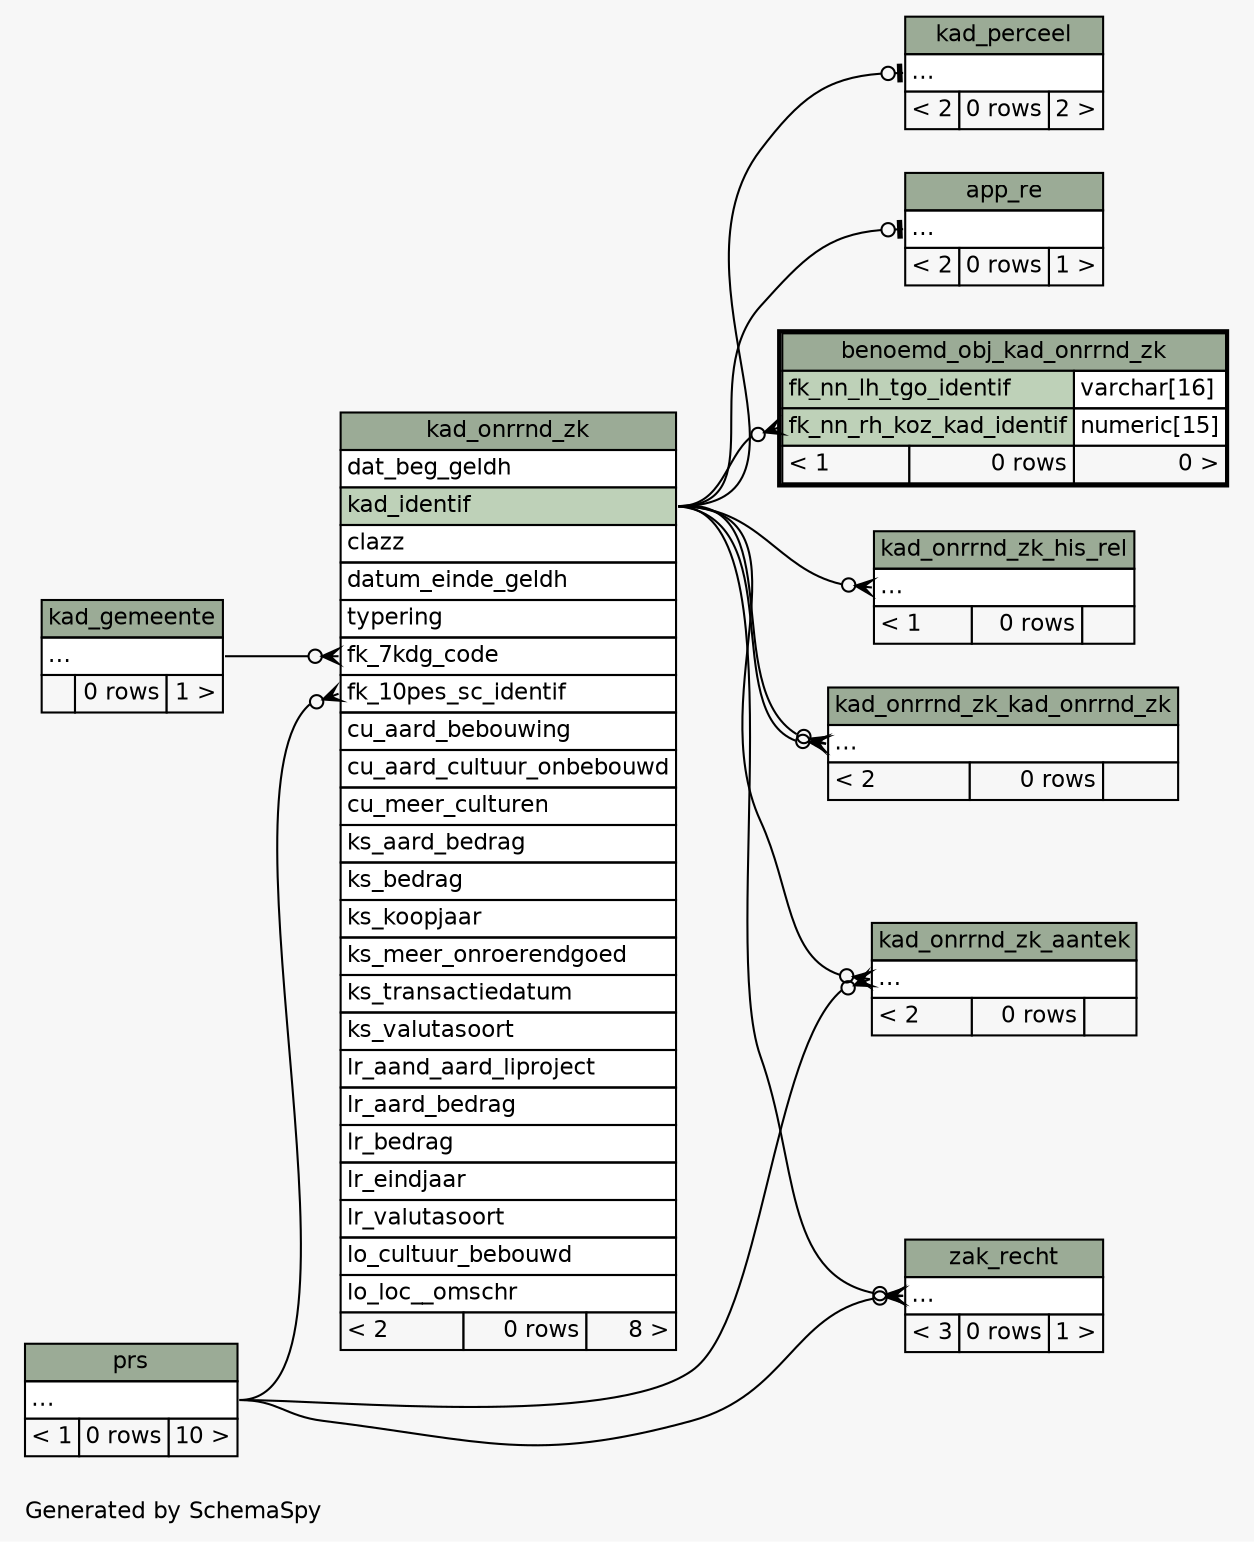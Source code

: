// dot 2.38.0 on Linux 4.13.0-38-generic
// SchemaSpy rev Unknown
digraph "twoDegreesRelationshipsDiagram" {
  graph [
    rankdir="RL"
    bgcolor="#f7f7f7"
    label="\nGenerated by SchemaSpy"
    labeljust="l"
    nodesep="0.18"
    ranksep="0.46"
    fontname="Helvetica"
    fontsize="11"
  ];
  node [
    fontname="Helvetica"
    fontsize="11"
    shape="plaintext"
  ];
  edge [
    arrowsize="0.8"
  ];
  "app_re":"elipses":w -> "kad_onrrnd_zk":"kad_identif":e [arrowhead=none dir=back arrowtail=teeodot];
  "benoemd_obj_kad_onrrnd_zk":"fk_nn_rh_koz_kad_identif":w -> "kad_onrrnd_zk":"kad_identif":e [arrowhead=none dir=back arrowtail=crowodot];
  "kad_onrrnd_zk":"fk_10pes_sc_identif":w -> "prs":"elipses":e [arrowhead=none dir=back arrowtail=crowodot];
  "kad_onrrnd_zk":"fk_7kdg_code":w -> "kad_gemeente":"elipses":e [arrowhead=none dir=back arrowtail=crowodot];
  "kad_onrrnd_zk_aantek":"elipses":w -> "kad_onrrnd_zk":"kad_identif":e [arrowhead=none dir=back arrowtail=crowodot];
  "kad_onrrnd_zk_aantek":"elipses":w -> "prs":"elipses":e [arrowhead=none dir=back arrowtail=crowodot];
  "kad_onrrnd_zk_his_rel":"elipses":w -> "kad_onrrnd_zk":"kad_identif":e [arrowhead=none dir=back arrowtail=crowodot];
  "kad_onrrnd_zk_kad_onrrnd_zk":"elipses":w -> "kad_onrrnd_zk":"kad_identif":e [arrowhead=none dir=back arrowtail=crowodot];
  "kad_onrrnd_zk_kad_onrrnd_zk":"elipses":w -> "kad_onrrnd_zk":"kad_identif":e [arrowhead=none dir=back arrowtail=crowodot];
  "kad_perceel":"elipses":w -> "kad_onrrnd_zk":"kad_identif":e [arrowhead=none dir=back arrowtail=teeodot];
  "zak_recht":"elipses":w -> "kad_onrrnd_zk":"kad_identif":e [arrowhead=none dir=back arrowtail=crowodot];
  "zak_recht":"elipses":w -> "prs":"elipses":e [arrowhead=none dir=back arrowtail=crowodot];
  "app_re" [
    label=<
    <TABLE BORDER="0" CELLBORDER="1" CELLSPACING="0" BGCOLOR="#ffffff">
      <TR><TD COLSPAN="3" BGCOLOR="#9bab96" ALIGN="CENTER">app_re</TD></TR>
      <TR><TD PORT="elipses" COLSPAN="3" ALIGN="LEFT">...</TD></TR>
      <TR><TD ALIGN="LEFT" BGCOLOR="#f7f7f7">&lt; 2</TD><TD ALIGN="RIGHT" BGCOLOR="#f7f7f7">0 rows</TD><TD ALIGN="RIGHT" BGCOLOR="#f7f7f7">1 &gt;</TD></TR>
    </TABLE>>
    URL="app_re.html"
    tooltip="app_re"
  ];
  "benoemd_obj_kad_onrrnd_zk" [
    label=<
    <TABLE BORDER="2" CELLBORDER="1" CELLSPACING="0" BGCOLOR="#ffffff">
      <TR><TD COLSPAN="3" BGCOLOR="#9bab96" ALIGN="CENTER">benoemd_obj_kad_onrrnd_zk</TD></TR>
      <TR><TD PORT="fk_nn_lh_tgo_identif" COLSPAN="2" BGCOLOR="#bed1b8" ALIGN="LEFT">fk_nn_lh_tgo_identif</TD><TD PORT="fk_nn_lh_tgo_identif.type" ALIGN="LEFT">varchar[16]</TD></TR>
      <TR><TD PORT="fk_nn_rh_koz_kad_identif" COLSPAN="2" BGCOLOR="#bed1b8" ALIGN="LEFT">fk_nn_rh_koz_kad_identif</TD><TD PORT="fk_nn_rh_koz_kad_identif.type" ALIGN="LEFT">numeric[15]</TD></TR>
      <TR><TD ALIGN="LEFT" BGCOLOR="#f7f7f7">&lt; 1</TD><TD ALIGN="RIGHT" BGCOLOR="#f7f7f7">0 rows</TD><TD ALIGN="RIGHT" BGCOLOR="#f7f7f7">0 &gt;</TD></TR>
    </TABLE>>
    URL="benoemd_obj_kad_onrrnd_zk.html"
    tooltip="benoemd_obj_kad_onrrnd_zk"
  ];
  "kad_gemeente" [
    label=<
    <TABLE BORDER="0" CELLBORDER="1" CELLSPACING="0" BGCOLOR="#ffffff">
      <TR><TD COLSPAN="3" BGCOLOR="#9bab96" ALIGN="CENTER">kad_gemeente</TD></TR>
      <TR><TD PORT="elipses" COLSPAN="3" ALIGN="LEFT">...</TD></TR>
      <TR><TD ALIGN="LEFT" BGCOLOR="#f7f7f7">  </TD><TD ALIGN="RIGHT" BGCOLOR="#f7f7f7">0 rows</TD><TD ALIGN="RIGHT" BGCOLOR="#f7f7f7">1 &gt;</TD></TR>
    </TABLE>>
    URL="kad_gemeente.html"
    tooltip="kad_gemeente"
  ];
  "kad_onrrnd_zk" [
    label=<
    <TABLE BORDER="0" CELLBORDER="1" CELLSPACING="0" BGCOLOR="#ffffff">
      <TR><TD COLSPAN="3" BGCOLOR="#9bab96" ALIGN="CENTER">kad_onrrnd_zk</TD></TR>
      <TR><TD PORT="dat_beg_geldh" COLSPAN="3" ALIGN="LEFT">dat_beg_geldh</TD></TR>
      <TR><TD PORT="kad_identif" COLSPAN="3" BGCOLOR="#bed1b8" ALIGN="LEFT">kad_identif</TD></TR>
      <TR><TD PORT="clazz" COLSPAN="3" ALIGN="LEFT">clazz</TD></TR>
      <TR><TD PORT="datum_einde_geldh" COLSPAN="3" ALIGN="LEFT">datum_einde_geldh</TD></TR>
      <TR><TD PORT="typering" COLSPAN="3" ALIGN="LEFT">typering</TD></TR>
      <TR><TD PORT="fk_7kdg_code" COLSPAN="3" ALIGN="LEFT">fk_7kdg_code</TD></TR>
      <TR><TD PORT="fk_10pes_sc_identif" COLSPAN="3" ALIGN="LEFT">fk_10pes_sc_identif</TD></TR>
      <TR><TD PORT="cu_aard_bebouwing" COLSPAN="3" ALIGN="LEFT">cu_aard_bebouwing</TD></TR>
      <TR><TD PORT="cu_aard_cultuur_onbebouwd" COLSPAN="3" ALIGN="LEFT">cu_aard_cultuur_onbebouwd</TD></TR>
      <TR><TD PORT="cu_meer_culturen" COLSPAN="3" ALIGN="LEFT">cu_meer_culturen</TD></TR>
      <TR><TD PORT="ks_aard_bedrag" COLSPAN="3" ALIGN="LEFT">ks_aard_bedrag</TD></TR>
      <TR><TD PORT="ks_bedrag" COLSPAN="3" ALIGN="LEFT">ks_bedrag</TD></TR>
      <TR><TD PORT="ks_koopjaar" COLSPAN="3" ALIGN="LEFT">ks_koopjaar</TD></TR>
      <TR><TD PORT="ks_meer_onroerendgoed" COLSPAN="3" ALIGN="LEFT">ks_meer_onroerendgoed</TD></TR>
      <TR><TD PORT="ks_transactiedatum" COLSPAN="3" ALIGN="LEFT">ks_transactiedatum</TD></TR>
      <TR><TD PORT="ks_valutasoort" COLSPAN="3" ALIGN="LEFT">ks_valutasoort</TD></TR>
      <TR><TD PORT="lr_aand_aard_liproject" COLSPAN="3" ALIGN="LEFT">lr_aand_aard_liproject</TD></TR>
      <TR><TD PORT="lr_aard_bedrag" COLSPAN="3" ALIGN="LEFT">lr_aard_bedrag</TD></TR>
      <TR><TD PORT="lr_bedrag" COLSPAN="3" ALIGN="LEFT">lr_bedrag</TD></TR>
      <TR><TD PORT="lr_eindjaar" COLSPAN="3" ALIGN="LEFT">lr_eindjaar</TD></TR>
      <TR><TD PORT="lr_valutasoort" COLSPAN="3" ALIGN="LEFT">lr_valutasoort</TD></TR>
      <TR><TD PORT="lo_cultuur_bebouwd" COLSPAN="3" ALIGN="LEFT">lo_cultuur_bebouwd</TD></TR>
      <TR><TD PORT="lo_loc__omschr" COLSPAN="3" ALIGN="LEFT">lo_loc__omschr</TD></TR>
      <TR><TD ALIGN="LEFT" BGCOLOR="#f7f7f7">&lt; 2</TD><TD ALIGN="RIGHT" BGCOLOR="#f7f7f7">0 rows</TD><TD ALIGN="RIGHT" BGCOLOR="#f7f7f7">8 &gt;</TD></TR>
    </TABLE>>
    URL="kad_onrrnd_zk.html"
    tooltip="kad_onrrnd_zk"
  ];
  "kad_onrrnd_zk_aantek" [
    label=<
    <TABLE BORDER="0" CELLBORDER="1" CELLSPACING="0" BGCOLOR="#ffffff">
      <TR><TD COLSPAN="3" BGCOLOR="#9bab96" ALIGN="CENTER">kad_onrrnd_zk_aantek</TD></TR>
      <TR><TD PORT="elipses" COLSPAN="3" ALIGN="LEFT">...</TD></TR>
      <TR><TD ALIGN="LEFT" BGCOLOR="#f7f7f7">&lt; 2</TD><TD ALIGN="RIGHT" BGCOLOR="#f7f7f7">0 rows</TD><TD ALIGN="RIGHT" BGCOLOR="#f7f7f7">  </TD></TR>
    </TABLE>>
    URL="kad_onrrnd_zk_aantek.html"
    tooltip="kad_onrrnd_zk_aantek"
  ];
  "kad_onrrnd_zk_his_rel" [
    label=<
    <TABLE BORDER="0" CELLBORDER="1" CELLSPACING="0" BGCOLOR="#ffffff">
      <TR><TD COLSPAN="3" BGCOLOR="#9bab96" ALIGN="CENTER">kad_onrrnd_zk_his_rel</TD></TR>
      <TR><TD PORT="elipses" COLSPAN="3" ALIGN="LEFT">...</TD></TR>
      <TR><TD ALIGN="LEFT" BGCOLOR="#f7f7f7">&lt; 1</TD><TD ALIGN="RIGHT" BGCOLOR="#f7f7f7">0 rows</TD><TD ALIGN="RIGHT" BGCOLOR="#f7f7f7">  </TD></TR>
    </TABLE>>
    URL="kad_onrrnd_zk_his_rel.html"
    tooltip="kad_onrrnd_zk_his_rel"
  ];
  "kad_onrrnd_zk_kad_onrrnd_zk" [
    label=<
    <TABLE BORDER="0" CELLBORDER="1" CELLSPACING="0" BGCOLOR="#ffffff">
      <TR><TD COLSPAN="3" BGCOLOR="#9bab96" ALIGN="CENTER">kad_onrrnd_zk_kad_onrrnd_zk</TD></TR>
      <TR><TD PORT="elipses" COLSPAN="3" ALIGN="LEFT">...</TD></TR>
      <TR><TD ALIGN="LEFT" BGCOLOR="#f7f7f7">&lt; 2</TD><TD ALIGN="RIGHT" BGCOLOR="#f7f7f7">0 rows</TD><TD ALIGN="RIGHT" BGCOLOR="#f7f7f7">  </TD></TR>
    </TABLE>>
    URL="kad_onrrnd_zk_kad_onrrnd_zk.html"
    tooltip="kad_onrrnd_zk_kad_onrrnd_zk"
  ];
  "kad_perceel" [
    label=<
    <TABLE BORDER="0" CELLBORDER="1" CELLSPACING="0" BGCOLOR="#ffffff">
      <TR><TD COLSPAN="3" BGCOLOR="#9bab96" ALIGN="CENTER">kad_perceel</TD></TR>
      <TR><TD PORT="elipses" COLSPAN="3" ALIGN="LEFT">...</TD></TR>
      <TR><TD ALIGN="LEFT" BGCOLOR="#f7f7f7">&lt; 2</TD><TD ALIGN="RIGHT" BGCOLOR="#f7f7f7">0 rows</TD><TD ALIGN="RIGHT" BGCOLOR="#f7f7f7">2 &gt;</TD></TR>
    </TABLE>>
    URL="kad_perceel.html"
    tooltip="kad_perceel"
  ];
  "prs" [
    label=<
    <TABLE BORDER="0" CELLBORDER="1" CELLSPACING="0" BGCOLOR="#ffffff">
      <TR><TD COLSPAN="3" BGCOLOR="#9bab96" ALIGN="CENTER">prs</TD></TR>
      <TR><TD PORT="elipses" COLSPAN="3" ALIGN="LEFT">...</TD></TR>
      <TR><TD ALIGN="LEFT" BGCOLOR="#f7f7f7">&lt; 1</TD><TD ALIGN="RIGHT" BGCOLOR="#f7f7f7">0 rows</TD><TD ALIGN="RIGHT" BGCOLOR="#f7f7f7">10 &gt;</TD></TR>
    </TABLE>>
    URL="prs.html"
    tooltip="prs"
  ];
  "zak_recht" [
    label=<
    <TABLE BORDER="0" CELLBORDER="1" CELLSPACING="0" BGCOLOR="#ffffff">
      <TR><TD COLSPAN="3" BGCOLOR="#9bab96" ALIGN="CENTER">zak_recht</TD></TR>
      <TR><TD PORT="elipses" COLSPAN="3" ALIGN="LEFT">...</TD></TR>
      <TR><TD ALIGN="LEFT" BGCOLOR="#f7f7f7">&lt; 3</TD><TD ALIGN="RIGHT" BGCOLOR="#f7f7f7">0 rows</TD><TD ALIGN="RIGHT" BGCOLOR="#f7f7f7">1 &gt;</TD></TR>
    </TABLE>>
    URL="zak_recht.html"
    tooltip="zak_recht"
  ];
}
